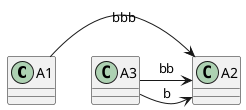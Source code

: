 {
  "sha1": "iipl2s06mqc1uvas1xfivkmhyunezui",
  "insertion": {
    "when": "2024-06-03T18:59:30.765Z",
    "user": "plantuml@gmail.com"
  }
}
@startuml
class A1
A1 -> A2 : bbb
A3 -> A2 : bb
A3 -> A2 : b
@enduml
